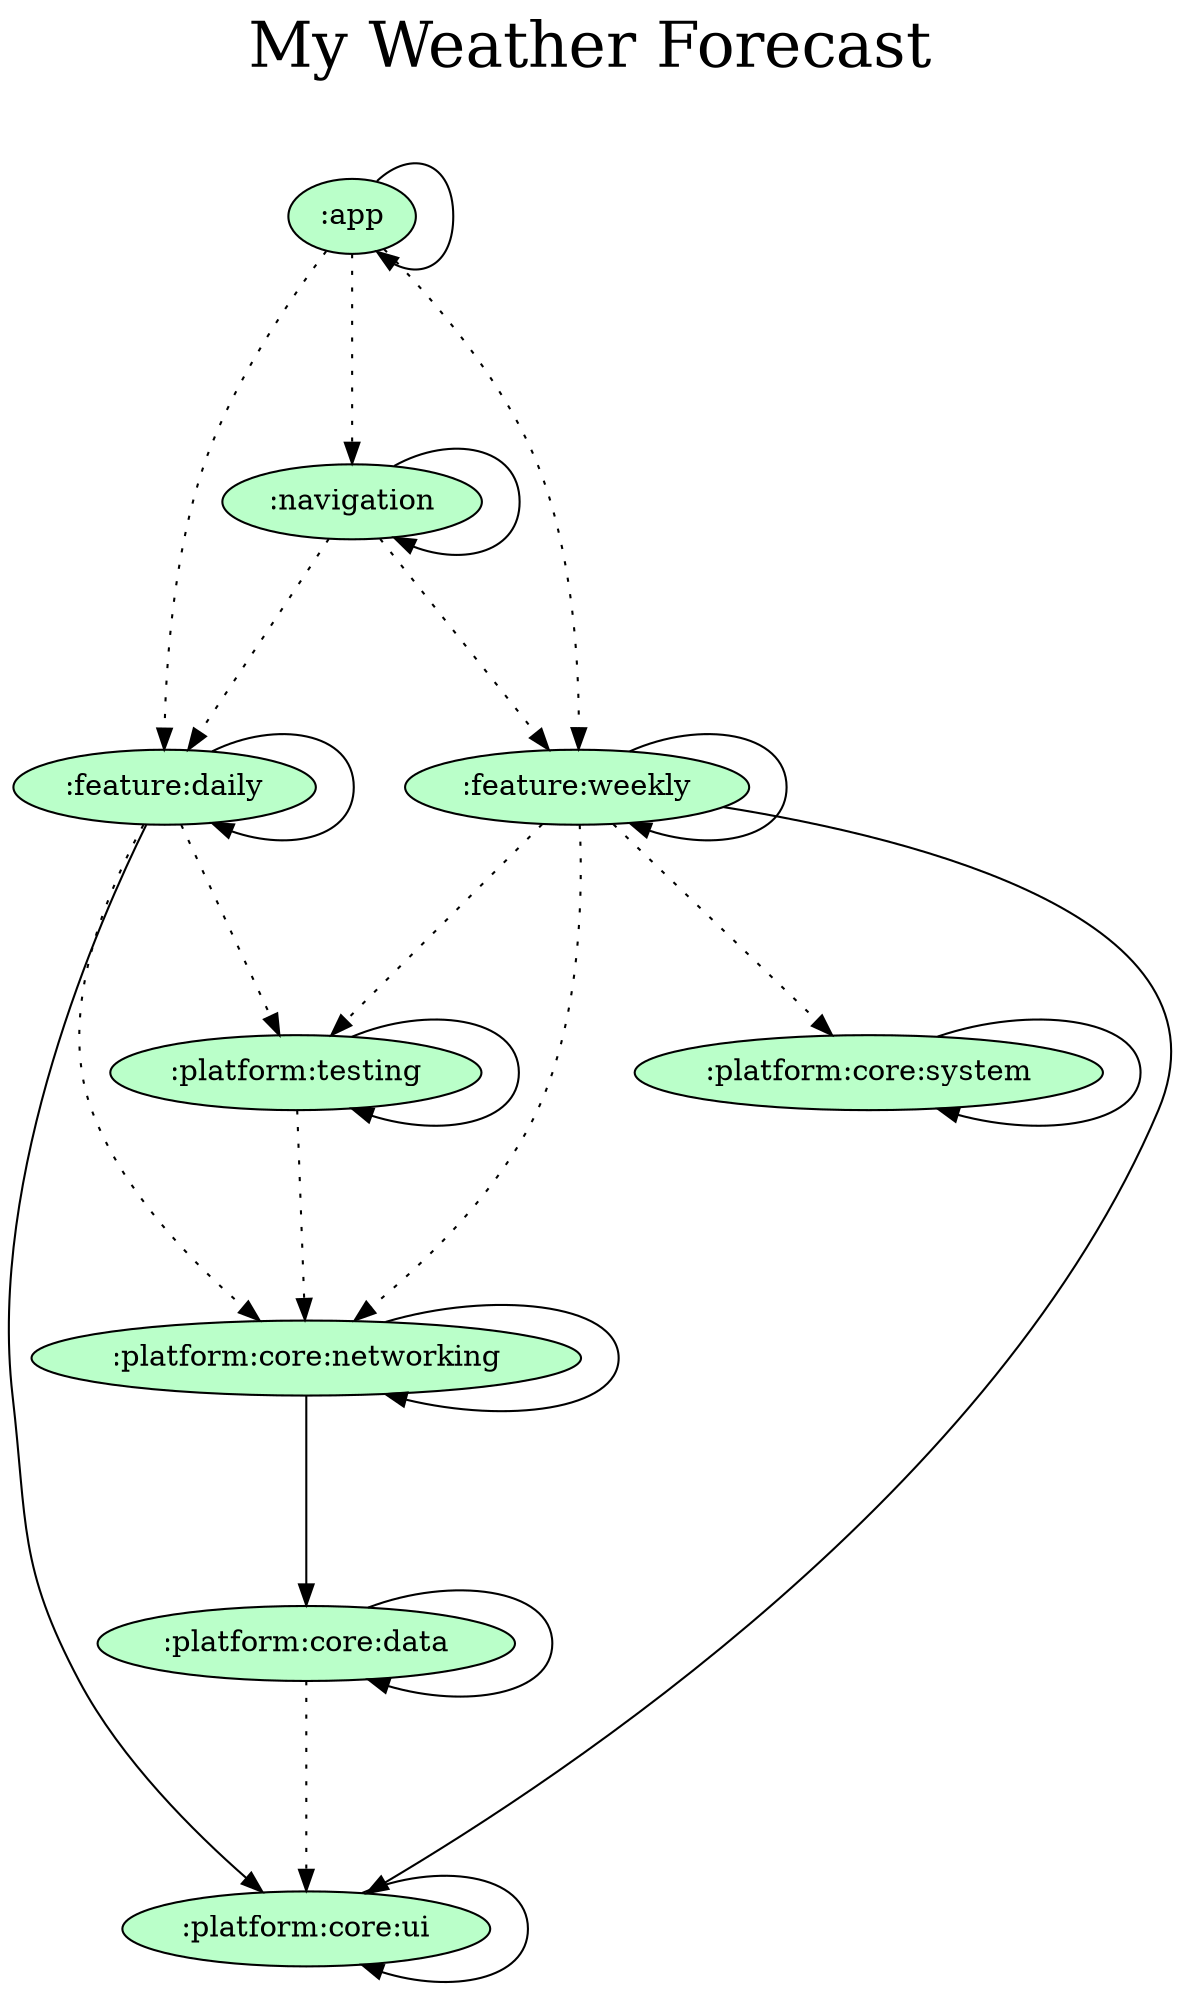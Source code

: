 digraph {
  graph [label="My Weather Forecast\n ",labelloc=t,fontsize=30,ranksep=1.4];
  node [style=filled, fillcolor="#bbbbbb"];
  rankdir=TB;

  # Projects

  ":app" [fillcolor="#baffc9"];
  ":feature:daily" [fillcolor="#baffc9"];
  ":feature:weekly" [fillcolor="#baffc9"];
  ":navigation" [fillcolor="#baffc9"];
  ":platform:core:data" [fillcolor="#baffc9"];
  ":platform:core:networking" [fillcolor="#baffc9"];
  ":platform:core:system" [fillcolor="#baffc9"];
  ":platform:core:ui" [fillcolor="#baffc9"];
  ":platform:testing" [fillcolor="#baffc9"];

  {rank = same;}

  # Dependencies

  ":app" -> ":app"
  ":app" -> ":feature:daily" [style=dotted]
  ":app" -> ":feature:weekly" [style=dotted]
  ":app" -> ":navigation" [style=dotted]
  ":navigation" -> ":navigation"
  ":navigation" -> ":feature:daily" [style=dotted]
  ":navigation" -> ":feature:weekly" [style=dotted]
  ":feature:daily" -> ":platform:core:ui"
  ":feature:daily" -> ":feature:daily"
  ":feature:daily" -> ":platform:core:networking" [style=dotted]
  ":feature:daily" -> ":platform:testing" [style=dotted]
  ":feature:weekly" -> ":platform:core:ui"
  ":feature:weekly" -> ":feature:weekly"
  ":feature:weekly" -> ":platform:core:networking" [style=dotted]
  ":feature:weekly" -> ":platform:core:system" [style=dotted]
  ":feature:weekly" -> ":platform:testing" [style=dotted]
  ":platform:testing" -> ":platform:testing"
  ":platform:testing" -> ":platform:core:networking" [style=dotted]
  ":platform:core:data" -> ":platform:core:data"
  ":platform:core:data" -> ":platform:core:ui" [style=dotted]
  ":platform:core:networking" -> ":platform:core:data"
  ":platform:core:networking" -> ":platform:core:networking"
  ":platform:core:system" -> ":platform:core:system"
  ":platform:core:ui" -> ":platform:core:ui"
}
